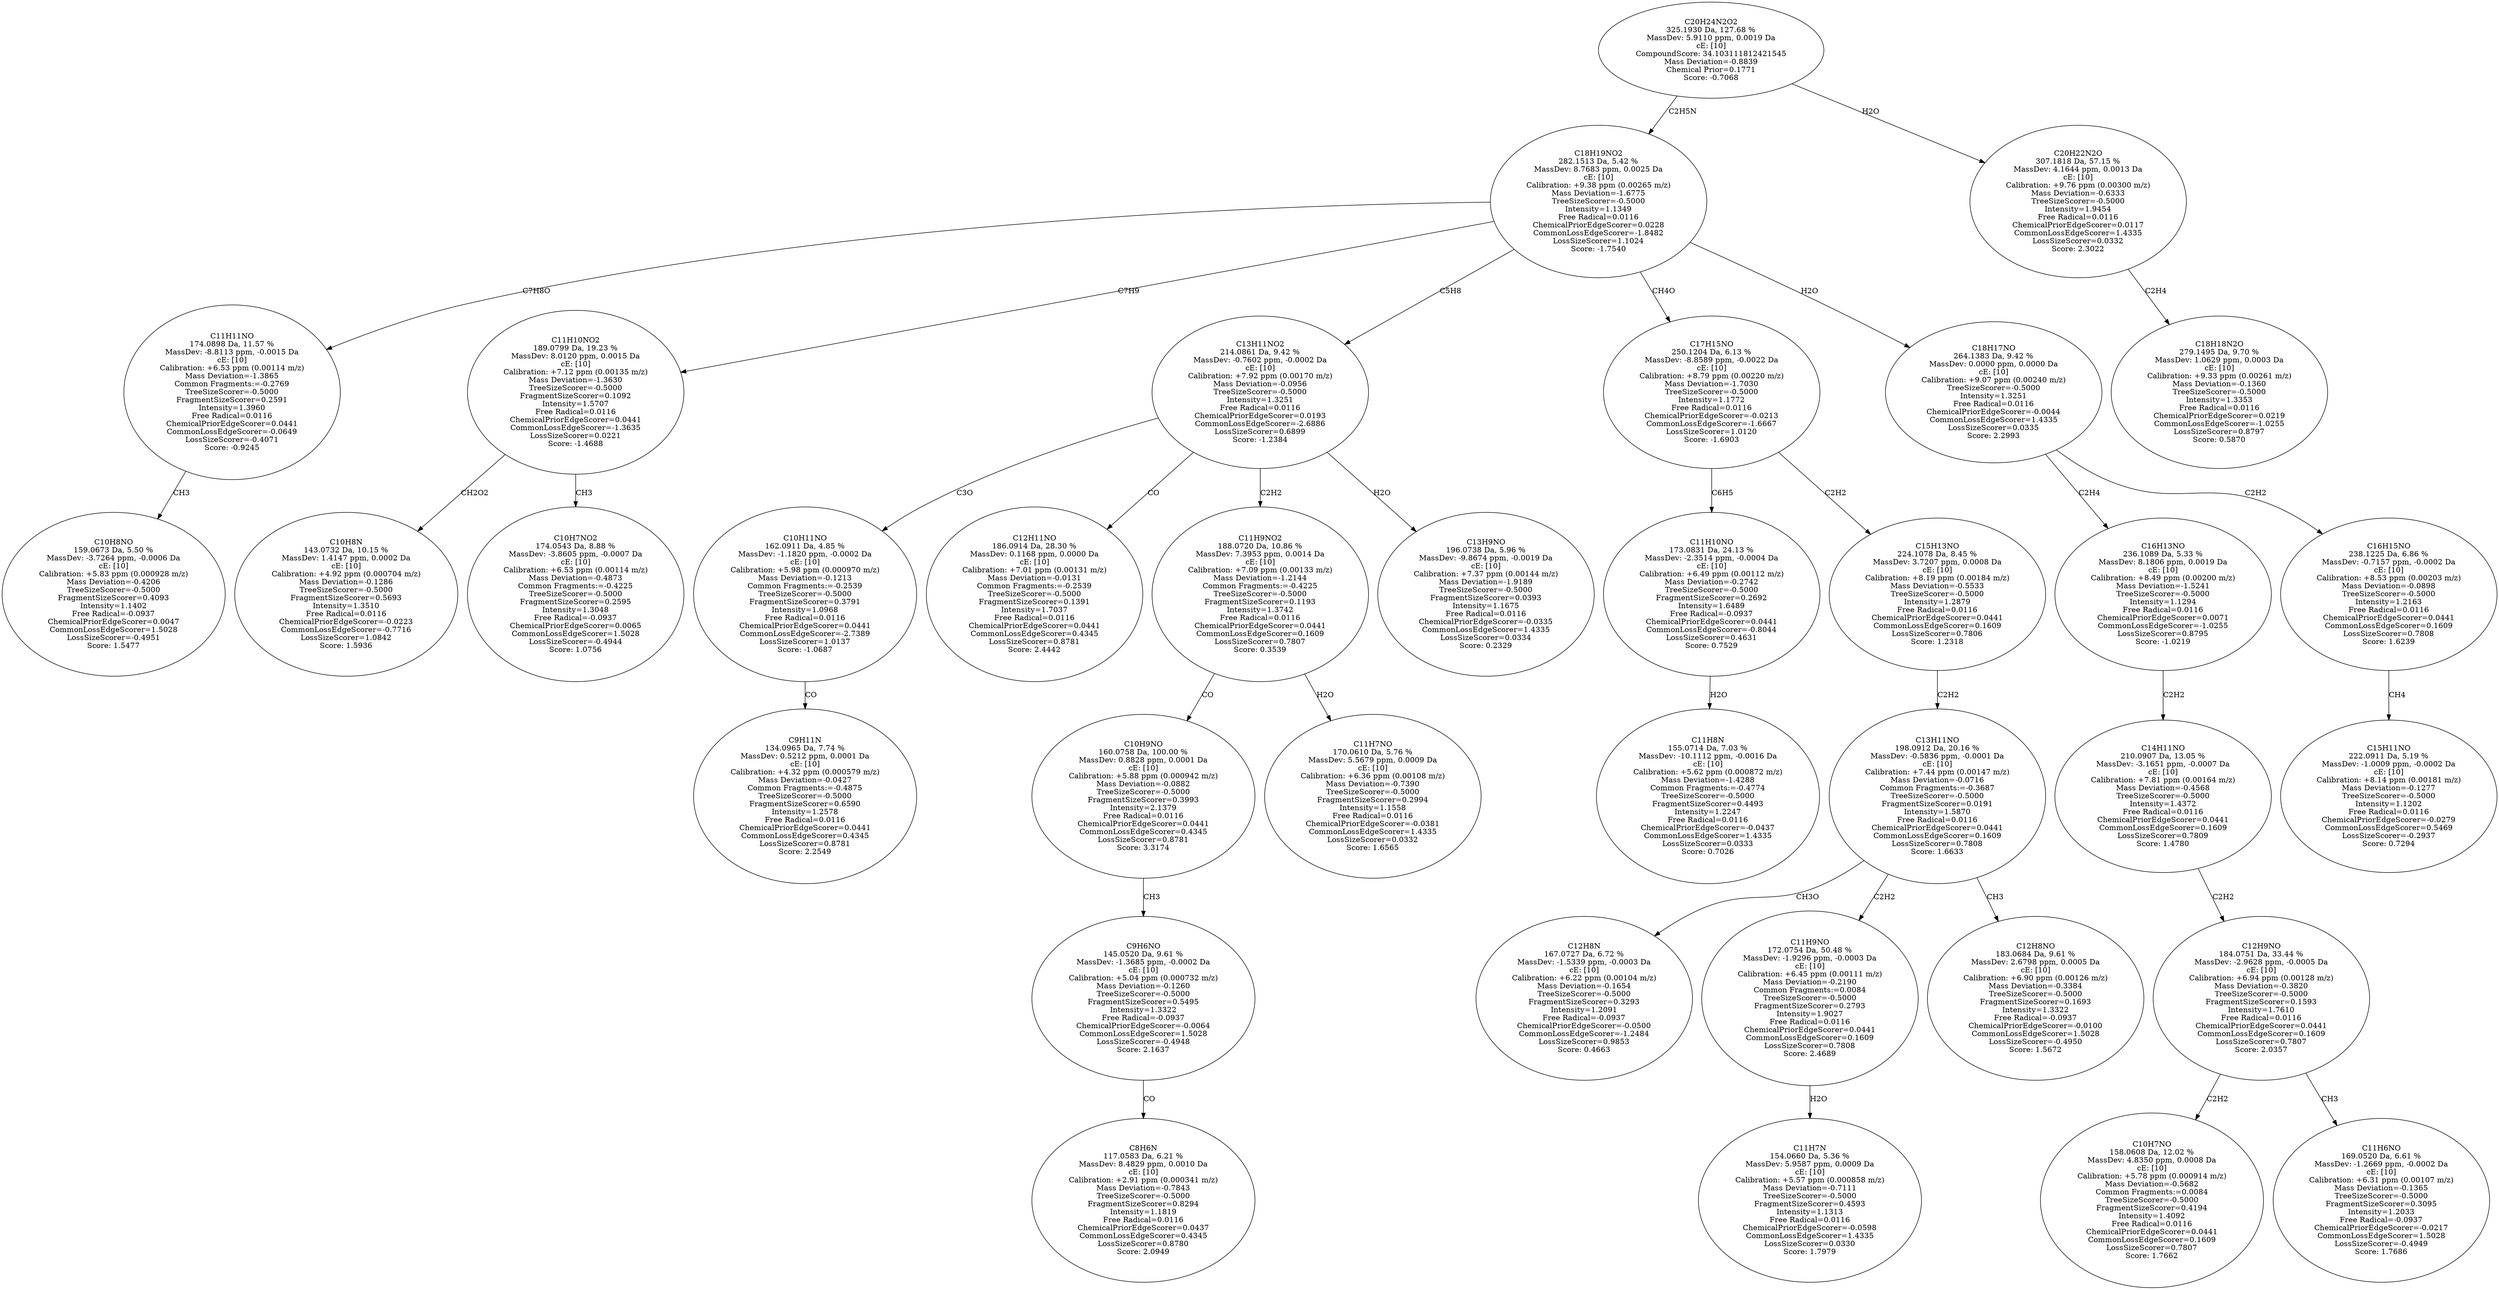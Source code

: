 strict digraph {
v1 [label="C10H8NO\n159.0673 Da, 5.50 %\nMassDev: -3.7264 ppm, -0.0006 Da\ncE: [10]\nCalibration: +5.83 ppm (0.000928 m/z)\nMass Deviation=-0.4206\nTreeSizeScorer=-0.5000\nFragmentSizeScorer=0.4093\nIntensity=1.1402\nFree Radical=-0.0937\nChemicalPriorEdgeScorer=0.0047\nCommonLossEdgeScorer=1.5028\nLossSizeScorer=-0.4951\nScore: 1.5477"];
v2 [label="C11H11NO\n174.0898 Da, 11.57 %\nMassDev: -8.8113 ppm, -0.0015 Da\ncE: [10]\nCalibration: +6.53 ppm (0.00114 m/z)\nMass Deviation=-1.3865\nCommon Fragments:=-0.2769\nTreeSizeScorer=-0.5000\nFragmentSizeScorer=0.2591\nIntensity=1.3960\nFree Radical=0.0116\nChemicalPriorEdgeScorer=0.0441\nCommonLossEdgeScorer=-0.0649\nLossSizeScorer=-0.4071\nScore: -0.9245"];
v3 [label="C10H8N\n143.0732 Da, 10.15 %\nMassDev: 1.4147 ppm, 0.0002 Da\ncE: [10]\nCalibration: +4.92 ppm (0.000704 m/z)\nMass Deviation=-0.1286\nTreeSizeScorer=-0.5000\nFragmentSizeScorer=0.5693\nIntensity=1.3510\nFree Radical=0.0116\nChemicalPriorEdgeScorer=-0.0223\nCommonLossEdgeScorer=-0.7716\nLossSizeScorer=1.0842\nScore: 1.5936"];
v4 [label="C10H7NO2\n174.0543 Da, 8.88 %\nMassDev: -3.8605 ppm, -0.0007 Da\ncE: [10]\nCalibration: +6.53 ppm (0.00114 m/z)\nMass Deviation=-0.4873\nCommon Fragments:=-0.4225\nTreeSizeScorer=-0.5000\nFragmentSizeScorer=0.2595\nIntensity=1.3048\nFree Radical=-0.0937\nChemicalPriorEdgeScorer=0.0065\nCommonLossEdgeScorer=1.5028\nLossSizeScorer=-0.4944\nScore: 1.0756"];
v5 [label="C11H10NO2\n189.0799 Da, 19.23 %\nMassDev: 8.0120 ppm, 0.0015 Da\ncE: [10]\nCalibration: +7.12 ppm (0.00135 m/z)\nMass Deviation=-1.3630\nTreeSizeScorer=-0.5000\nFragmentSizeScorer=0.1092\nIntensity=1.5707\nFree Radical=0.0116\nChemicalPriorEdgeScorer=0.0441\nCommonLossEdgeScorer=-1.3635\nLossSizeScorer=0.0221\nScore: -1.4688"];
v6 [label="C9H11N\n134.0965 Da, 7.74 %\nMassDev: 0.5212 ppm, 0.0001 Da\ncE: [10]\nCalibration: +4.32 ppm (0.000579 m/z)\nMass Deviation=-0.0427\nCommon Fragments:=-0.4875\nTreeSizeScorer=-0.5000\nFragmentSizeScorer=0.6590\nIntensity=1.2578\nFree Radical=0.0116\nChemicalPriorEdgeScorer=0.0441\nCommonLossEdgeScorer=0.4345\nLossSizeScorer=0.8781\nScore: 2.2549"];
v7 [label="C10H11NO\n162.0911 Da, 4.85 %\nMassDev: -1.1820 ppm, -0.0002 Da\ncE: [10]\nCalibration: +5.98 ppm (0.000970 m/z)\nMass Deviation=-0.1213\nCommon Fragments:=-0.2539\nTreeSizeScorer=-0.5000\nFragmentSizeScorer=0.3791\nIntensity=1.0968\nFree Radical=0.0116\nChemicalPriorEdgeScorer=0.0441\nCommonLossEdgeScorer=-2.7389\nLossSizeScorer=1.0137\nScore: -1.0687"];
v8 [label="C12H11NO\n186.0914 Da, 28.30 %\nMassDev: 0.1168 ppm, 0.0000 Da\ncE: [10]\nCalibration: +7.01 ppm (0.00131 m/z)\nMass Deviation=-0.0131\nCommon Fragments:=-0.2539\nTreeSizeScorer=-0.5000\nFragmentSizeScorer=0.1391\nIntensity=1.7037\nFree Radical=0.0116\nChemicalPriorEdgeScorer=0.0441\nCommonLossEdgeScorer=0.4345\nLossSizeScorer=0.8781\nScore: 2.4442"];
v9 [label="C8H6N\n117.0583 Da, 6.21 %\nMassDev: 8.4829 ppm, 0.0010 Da\ncE: [10]\nCalibration: +2.91 ppm (0.000341 m/z)\nMass Deviation=-0.7843\nTreeSizeScorer=-0.5000\nFragmentSizeScorer=0.8294\nIntensity=1.1819\nFree Radical=0.0116\nChemicalPriorEdgeScorer=0.0437\nCommonLossEdgeScorer=0.4345\nLossSizeScorer=0.8780\nScore: 2.0949"];
v10 [label="C9H6NO\n145.0520 Da, 9.61 %\nMassDev: -1.3685 ppm, -0.0002 Da\ncE: [10]\nCalibration: +5.04 ppm (0.000732 m/z)\nMass Deviation=-0.1260\nTreeSizeScorer=-0.5000\nFragmentSizeScorer=0.5495\nIntensity=1.3322\nFree Radical=-0.0937\nChemicalPriorEdgeScorer=-0.0064\nCommonLossEdgeScorer=1.5028\nLossSizeScorer=-0.4948\nScore: 2.1637"];
v11 [label="C10H9NO\n160.0758 Da, 100.00 %\nMassDev: 0.8828 ppm, 0.0001 Da\ncE: [10]\nCalibration: +5.88 ppm (0.000942 m/z)\nMass Deviation=-0.0882\nTreeSizeScorer=-0.5000\nFragmentSizeScorer=0.3993\nIntensity=2.1379\nFree Radical=0.0116\nChemicalPriorEdgeScorer=0.0441\nCommonLossEdgeScorer=0.4345\nLossSizeScorer=0.8781\nScore: 3.3174"];
v12 [label="C11H7NO\n170.0610 Da, 5.76 %\nMassDev: 5.5679 ppm, 0.0009 Da\ncE: [10]\nCalibration: +6.36 ppm (0.00108 m/z)\nMass Deviation=-0.7390\nTreeSizeScorer=-0.5000\nFragmentSizeScorer=0.2994\nIntensity=1.1558\nFree Radical=0.0116\nChemicalPriorEdgeScorer=-0.0381\nCommonLossEdgeScorer=1.4335\nLossSizeScorer=0.0332\nScore: 1.6565"];
v13 [label="C11H9NO2\n188.0720 Da, 10.86 %\nMassDev: 7.3953 ppm, 0.0014 Da\ncE: [10]\nCalibration: +7.09 ppm (0.00133 m/z)\nMass Deviation=-1.2144\nCommon Fragments:=-0.4225\nTreeSizeScorer=-0.5000\nFragmentSizeScorer=0.1193\nIntensity=1.3742\nFree Radical=0.0116\nChemicalPriorEdgeScorer=0.0441\nCommonLossEdgeScorer=0.1609\nLossSizeScorer=0.7807\nScore: 0.3539"];
v14 [label="C13H9NO\n196.0738 Da, 5.96 %\nMassDev: -9.8674 ppm, -0.0019 Da\ncE: [10]\nCalibration: +7.37 ppm (0.00144 m/z)\nMass Deviation=-1.9189\nTreeSizeScorer=-0.5000\nFragmentSizeScorer=0.0393\nIntensity=1.1675\nFree Radical=0.0116\nChemicalPriorEdgeScorer=-0.0335\nCommonLossEdgeScorer=1.4335\nLossSizeScorer=0.0334\nScore: 0.2329"];
v15 [label="C13H11NO2\n214.0861 Da, 9.42 %\nMassDev: -0.7602 ppm, -0.0002 Da\ncE: [10]\nCalibration: +7.92 ppm (0.00170 m/z)\nMass Deviation=-0.0956\nTreeSizeScorer=-0.5000\nIntensity=1.3251\nFree Radical=0.0116\nChemicalPriorEdgeScorer=0.0193\nCommonLossEdgeScorer=-2.6886\nLossSizeScorer=0.6899\nScore: -1.2384"];
v16 [label="C11H8N\n155.0714 Da, 7.03 %\nMassDev: -10.1112 ppm, -0.0016 Da\ncE: [10]\nCalibration: +5.62 ppm (0.000872 m/z)\nMass Deviation=-1.4288\nCommon Fragments:=-0.4774\nTreeSizeScorer=-0.5000\nFragmentSizeScorer=0.4493\nIntensity=1.2247\nFree Radical=0.0116\nChemicalPriorEdgeScorer=-0.0437\nCommonLossEdgeScorer=1.4335\nLossSizeScorer=0.0333\nScore: 0.7026"];
v17 [label="C11H10NO\n173.0831 Da, 24.13 %\nMassDev: -2.3514 ppm, -0.0004 Da\ncE: [10]\nCalibration: +6.49 ppm (0.00112 m/z)\nMass Deviation=-0.2742\nTreeSizeScorer=-0.5000\nFragmentSizeScorer=0.2692\nIntensity=1.6489\nFree Radical=-0.0937\nChemicalPriorEdgeScorer=0.0441\nCommonLossEdgeScorer=-0.8044\nLossSizeScorer=0.4631\nScore: 0.7529"];
v18 [label="C12H8N\n167.0727 Da, 6.72 %\nMassDev: -1.5339 ppm, -0.0003 Da\ncE: [10]\nCalibration: +6.22 ppm (0.00104 m/z)\nMass Deviation=-0.1654\nTreeSizeScorer=-0.5000\nFragmentSizeScorer=0.3293\nIntensity=1.2091\nFree Radical=-0.0937\nChemicalPriorEdgeScorer=-0.0500\nCommonLossEdgeScorer=-1.2484\nLossSizeScorer=0.9853\nScore: 0.4663"];
v19 [label="C11H7N\n154.0660 Da, 5.36 %\nMassDev: 5.9587 ppm, 0.0009 Da\ncE: [10]\nCalibration: +5.57 ppm (0.000858 m/z)\nMass Deviation=-0.7111\nTreeSizeScorer=-0.5000\nFragmentSizeScorer=0.4593\nIntensity=1.1313\nFree Radical=0.0116\nChemicalPriorEdgeScorer=-0.0598\nCommonLossEdgeScorer=1.4335\nLossSizeScorer=0.0330\nScore: 1.7979"];
v20 [label="C11H9NO\n172.0754 Da, 50.48 %\nMassDev: -1.9296 ppm, -0.0003 Da\ncE: [10]\nCalibration: +6.45 ppm (0.00111 m/z)\nMass Deviation=-0.2190\nCommon Fragments:=0.0084\nTreeSizeScorer=-0.5000\nFragmentSizeScorer=0.2793\nIntensity=1.9027\nFree Radical=0.0116\nChemicalPriorEdgeScorer=0.0441\nCommonLossEdgeScorer=0.1609\nLossSizeScorer=0.7808\nScore: 2.4689"];
v21 [label="C12H8NO\n183.0684 Da, 9.61 %\nMassDev: 2.6798 ppm, 0.0005 Da\ncE: [10]\nCalibration: +6.90 ppm (0.00126 m/z)\nMass Deviation=-0.3384\nTreeSizeScorer=-0.5000\nFragmentSizeScorer=0.1693\nIntensity=1.3322\nFree Radical=-0.0937\nChemicalPriorEdgeScorer=-0.0100\nCommonLossEdgeScorer=1.5028\nLossSizeScorer=-0.4950\nScore: 1.5672"];
v22 [label="C13H11NO\n198.0912 Da, 20.16 %\nMassDev: -0.5836 ppm, -0.0001 Da\ncE: [10]\nCalibration: +7.44 ppm (0.00147 m/z)\nMass Deviation=-0.0716\nCommon Fragments:=-0.3687\nTreeSizeScorer=-0.5000\nFragmentSizeScorer=0.0191\nIntensity=1.5870\nFree Radical=0.0116\nChemicalPriorEdgeScorer=0.0441\nCommonLossEdgeScorer=0.1609\nLossSizeScorer=0.7808\nScore: 1.6633"];
v23 [label="C15H13NO\n224.1078 Da, 8.45 %\nMassDev: 3.7207 ppm, 0.0008 Da\ncE: [10]\nCalibration: +8.19 ppm (0.00184 m/z)\nMass Deviation=-0.5533\nTreeSizeScorer=-0.5000\nIntensity=1.2879\nFree Radical=0.0116\nChemicalPriorEdgeScorer=0.0441\nCommonLossEdgeScorer=0.1609\nLossSizeScorer=0.7806\nScore: 1.2318"];
v24 [label="C17H15NO\n250.1204 Da, 6.13 %\nMassDev: -8.8589 ppm, -0.0022 Da\ncE: [10]\nCalibration: +8.79 ppm (0.00220 m/z)\nMass Deviation=-1.7030\nTreeSizeScorer=-0.5000\nIntensity=1.1772\nFree Radical=0.0116\nChemicalPriorEdgeScorer=-0.0213\nCommonLossEdgeScorer=-1.6667\nLossSizeScorer=1.0120\nScore: -1.6903"];
v25 [label="C10H7NO\n158.0608 Da, 12.02 %\nMassDev: 4.8350 ppm, 0.0008 Da\ncE: [10]\nCalibration: +5.78 ppm (0.000914 m/z)\nMass Deviation=-0.5682\nCommon Fragments:=0.0084\nTreeSizeScorer=-0.5000\nFragmentSizeScorer=0.4194\nIntensity=1.4092\nFree Radical=0.0116\nChemicalPriorEdgeScorer=0.0441\nCommonLossEdgeScorer=0.1609\nLossSizeScorer=0.7807\nScore: 1.7662"];
v26 [label="C11H6NO\n169.0520 Da, 6.61 %\nMassDev: -1.2669 ppm, -0.0002 Da\ncE: [10]\nCalibration: +6.31 ppm (0.00107 m/z)\nMass Deviation=-0.1365\nTreeSizeScorer=-0.5000\nFragmentSizeScorer=0.3095\nIntensity=1.2033\nFree Radical=-0.0937\nChemicalPriorEdgeScorer=-0.0217\nCommonLossEdgeScorer=1.5028\nLossSizeScorer=-0.4949\nScore: 1.7686"];
v27 [label="C12H9NO\n184.0751 Da, 33.44 %\nMassDev: -2.9628 ppm, -0.0005 Da\ncE: [10]\nCalibration: +6.94 ppm (0.00128 m/z)\nMass Deviation=-0.3820\nTreeSizeScorer=-0.5000\nFragmentSizeScorer=0.1593\nIntensity=1.7610\nFree Radical=0.0116\nChemicalPriorEdgeScorer=0.0441\nCommonLossEdgeScorer=0.1609\nLossSizeScorer=0.7807\nScore: 2.0357"];
v28 [label="C14H11NO\n210.0907 Da, 13.05 %\nMassDev: -3.1651 ppm, -0.0007 Da\ncE: [10]\nCalibration: +7.81 ppm (0.00164 m/z)\nMass Deviation=-0.4568\nTreeSizeScorer=-0.5000\nIntensity=1.4372\nFree Radical=0.0116\nChemicalPriorEdgeScorer=0.0441\nCommonLossEdgeScorer=0.1609\nLossSizeScorer=0.7809\nScore: 1.4780"];
v29 [label="C16H13NO\n236.1089 Da, 5.33 %\nMassDev: 8.1806 ppm, 0.0019 Da\ncE: [10]\nCalibration: +8.49 ppm (0.00200 m/z)\nMass Deviation=-1.5241\nTreeSizeScorer=-0.5000\nIntensity=1.1294\nFree Radical=0.0116\nChemicalPriorEdgeScorer=0.0071\nCommonLossEdgeScorer=-1.0255\nLossSizeScorer=0.8795\nScore: -1.0219"];
v30 [label="C15H11NO\n222.0911 Da, 5.19 %\nMassDev: -1.0009 ppm, -0.0002 Da\ncE: [10]\nCalibration: +8.14 ppm (0.00181 m/z)\nMass Deviation=-0.1277\nTreeSizeScorer=-0.5000\nIntensity=1.1202\nFree Radical=0.0116\nChemicalPriorEdgeScorer=-0.0279\nCommonLossEdgeScorer=0.5469\nLossSizeScorer=-0.2937\nScore: 0.7294"];
v31 [label="C16H15NO\n238.1225 Da, 6.86 %\nMassDev: -0.7157 ppm, -0.0002 Da\ncE: [10]\nCalibration: +8.53 ppm (0.00203 m/z)\nMass Deviation=-0.0898\nTreeSizeScorer=-0.5000\nIntensity=1.2163\nFree Radical=0.0116\nChemicalPriorEdgeScorer=0.0441\nCommonLossEdgeScorer=0.1609\nLossSizeScorer=0.7808\nScore: 1.6239"];
v32 [label="C18H17NO\n264.1383 Da, 9.42 %\nMassDev: 0.0000 ppm, 0.0000 Da\ncE: [10]\nCalibration: +9.07 ppm (0.00240 m/z)\nTreeSizeScorer=-0.5000\nIntensity=1.3251\nFree Radical=0.0116\nChemicalPriorEdgeScorer=-0.0044\nCommonLossEdgeScorer=1.4335\nLossSizeScorer=0.0335\nScore: 2.2993"];
v33 [label="C18H19NO2\n282.1513 Da, 5.42 %\nMassDev: 8.7683 ppm, 0.0025 Da\ncE: [10]\nCalibration: +9.38 ppm (0.00265 m/z)\nMass Deviation=-1.6775\nTreeSizeScorer=-0.5000\nIntensity=1.1349\nFree Radical=0.0116\nChemicalPriorEdgeScorer=0.0228\nCommonLossEdgeScorer=-1.8482\nLossSizeScorer=1.1024\nScore: -1.7540"];
v34 [label="C18H18N2O\n279.1495 Da, 9.70 %\nMassDev: 1.0629 ppm, 0.0003 Da\ncE: [10]\nCalibration: +9.33 ppm (0.00261 m/z)\nMass Deviation=-0.1360\nTreeSizeScorer=-0.5000\nIntensity=1.3353\nFree Radical=0.0116\nChemicalPriorEdgeScorer=0.0219\nCommonLossEdgeScorer=-1.0255\nLossSizeScorer=0.8797\nScore: 0.5870"];
v35 [label="C20H22N2O\n307.1818 Da, 57.15 %\nMassDev: 4.1644 ppm, 0.0013 Da\ncE: [10]\nCalibration: +9.76 ppm (0.00300 m/z)\nMass Deviation=-0.6333\nTreeSizeScorer=-0.5000\nIntensity=1.9454\nFree Radical=0.0116\nChemicalPriorEdgeScorer=0.0117\nCommonLossEdgeScorer=1.4335\nLossSizeScorer=0.0332\nScore: 2.3022"];
v36 [label="C20H24N2O2\n325.1930 Da, 127.68 %\nMassDev: 5.9110 ppm, 0.0019 Da\ncE: [10]\nCompoundScore: 34.103111812421545\nMass Deviation=-0.8839\nChemical Prior=0.1771\nScore: -0.7068"];
v2 -> v1 [label="CH3"];
v33 -> v2 [label="C7H8O"];
v5 -> v3 [label="CH2O2"];
v5 -> v4 [label="CH3"];
v33 -> v5 [label="C7H9"];
v7 -> v6 [label="CO"];
v15 -> v7 [label="C3O"];
v15 -> v8 [label="CO"];
v10 -> v9 [label="CO"];
v11 -> v10 [label="CH3"];
v13 -> v11 [label="CO"];
v13 -> v12 [label="H2O"];
v15 -> v13 [label="C2H2"];
v15 -> v14 [label="H2O"];
v33 -> v15 [label="C5H8"];
v17 -> v16 [label="H2O"];
v24 -> v17 [label="C6H5"];
v22 -> v18 [label="CH3O"];
v20 -> v19 [label="H2O"];
v22 -> v20 [label="C2H2"];
v22 -> v21 [label="CH3"];
v23 -> v22 [label="C2H2"];
v24 -> v23 [label="C2H2"];
v33 -> v24 [label="CH4O"];
v27 -> v25 [label="C2H2"];
v27 -> v26 [label="CH3"];
v28 -> v27 [label="C2H2"];
v29 -> v28 [label="C2H2"];
v32 -> v29 [label="C2H4"];
v31 -> v30 [label="CH4"];
v32 -> v31 [label="C2H2"];
v33 -> v32 [label="H2O"];
v36 -> v33 [label="C2H5N"];
v35 -> v34 [label="C2H4"];
v36 -> v35 [label="H2O"];
}
